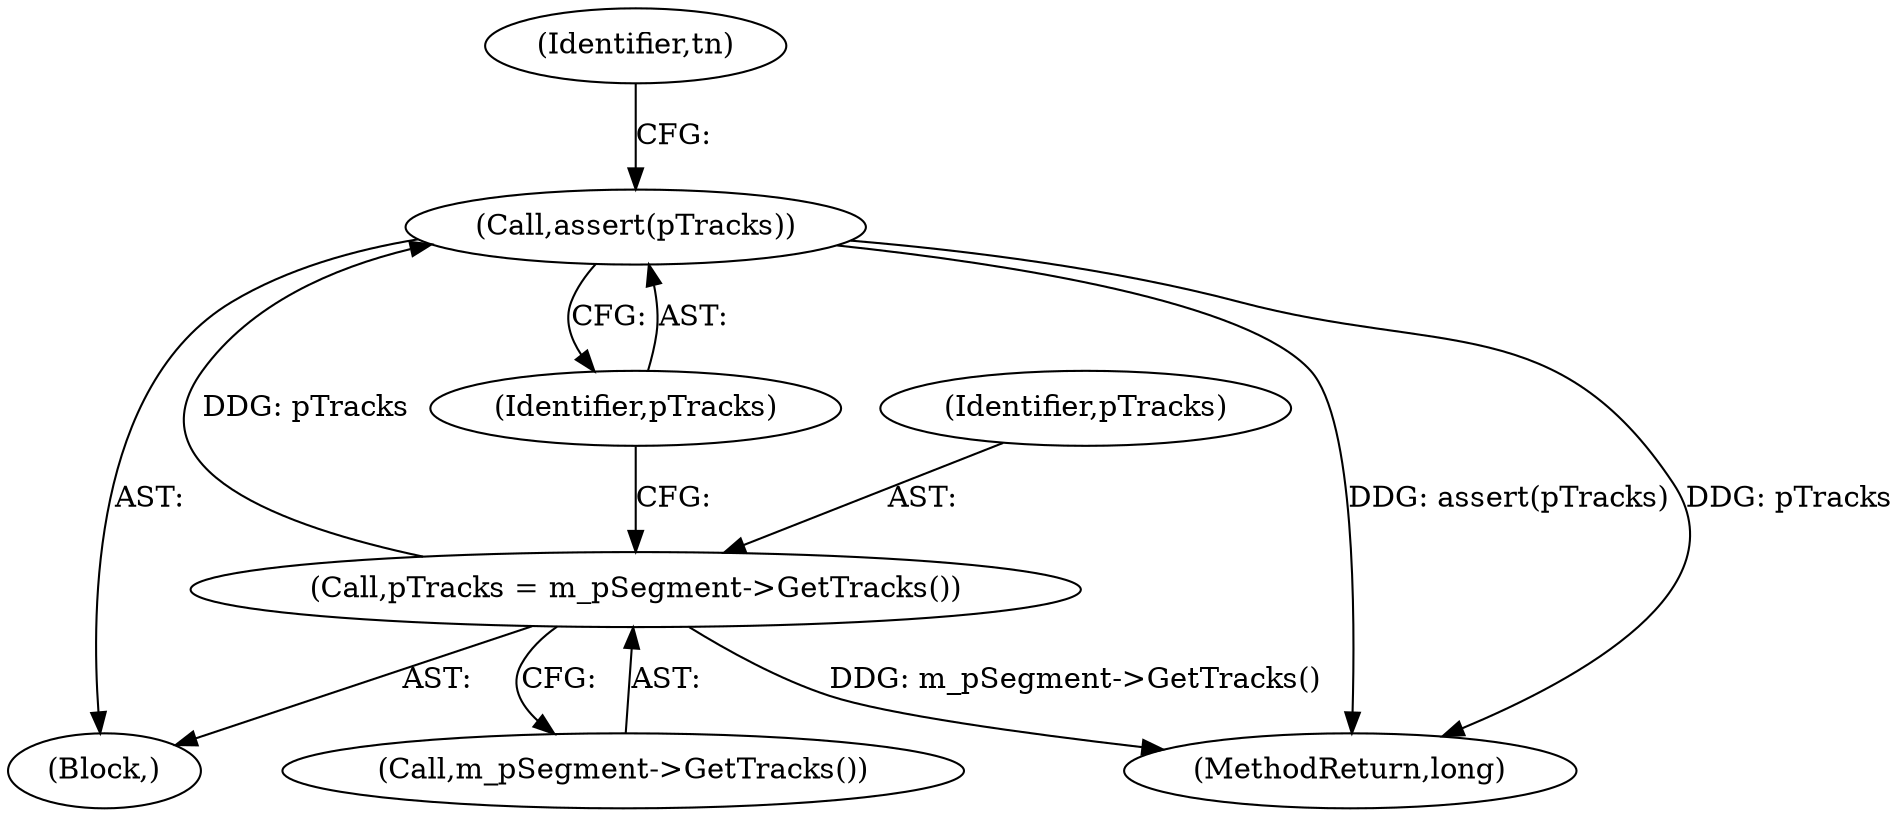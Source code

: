 digraph "0_Android_04839626ed859623901ebd3a5fd483982186b59d_191@API" {
"1000228" [label="(Call,assert(pTracks))"];
"1000225" [label="(Call,pTracks = m_pSegment->GetTracks())"];
"1000229" [label="(Identifier,pTracks)"];
"1000228" [label="(Call,assert(pTracks))"];
"1000115" [label="(Block,)"];
"1000232" [label="(Identifier,tn)"];
"1000225" [label="(Call,pTracks = m_pSegment->GetTracks())"];
"1000363" [label="(MethodReturn,long)"];
"1000227" [label="(Call,m_pSegment->GetTracks())"];
"1000226" [label="(Identifier,pTracks)"];
"1000228" -> "1000115"  [label="AST: "];
"1000228" -> "1000229"  [label="CFG: "];
"1000229" -> "1000228"  [label="AST: "];
"1000232" -> "1000228"  [label="CFG: "];
"1000228" -> "1000363"  [label="DDG: assert(pTracks)"];
"1000228" -> "1000363"  [label="DDG: pTracks"];
"1000225" -> "1000228"  [label="DDG: pTracks"];
"1000225" -> "1000115"  [label="AST: "];
"1000225" -> "1000227"  [label="CFG: "];
"1000226" -> "1000225"  [label="AST: "];
"1000227" -> "1000225"  [label="AST: "];
"1000229" -> "1000225"  [label="CFG: "];
"1000225" -> "1000363"  [label="DDG: m_pSegment->GetTracks()"];
}
